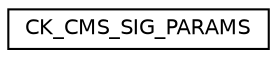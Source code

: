 digraph "Graphical Class Hierarchy"
{
  edge [fontname="Helvetica",fontsize="10",labelfontname="Helvetica",labelfontsize="10"];
  node [fontname="Helvetica",fontsize="10",shape=record];
  rankdir="LR";
  Node0 [label="CK_CMS_SIG_PARAMS",height=0.2,width=0.4,color="black", fillcolor="white", style="filled",URL="$struct_c_k___c_m_s___s_i_g___p_a_r_a_m_s.html"];
}

